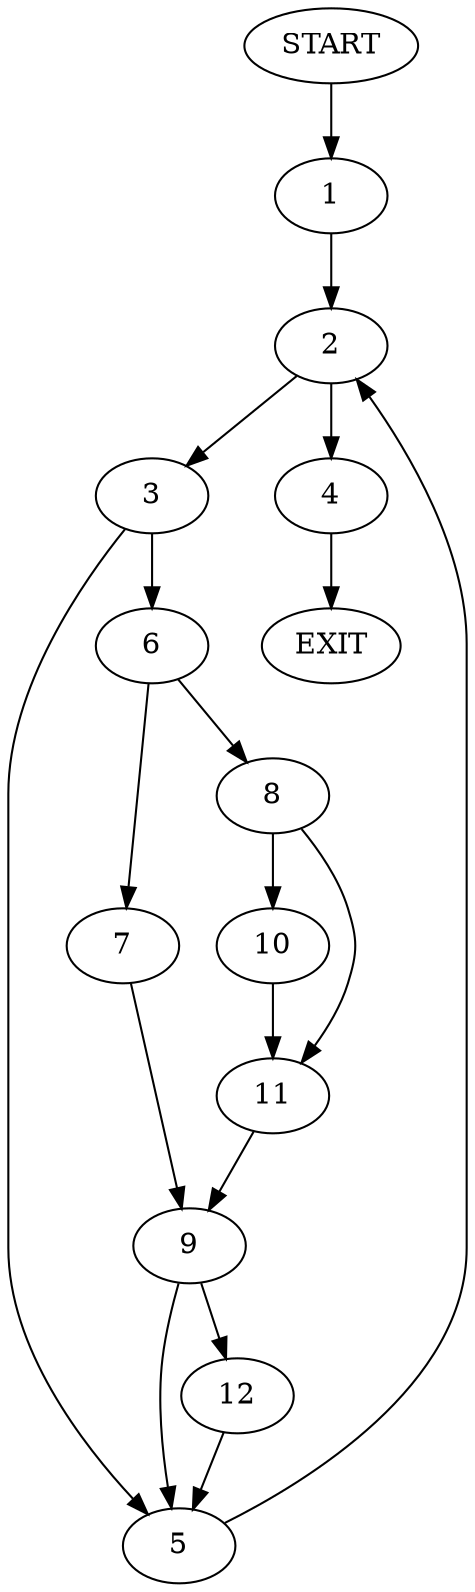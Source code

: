 digraph {
0 [label="START"]
13 [label="EXIT"]
0 -> 1
1 -> 2
2 -> 3
2 -> 4
4 -> 13
3 -> 5
3 -> 6
5 -> 2
6 -> 7
6 -> 8
7 -> 9
8 -> 10
8 -> 11
10 -> 11
11 -> 9
9 -> 5
9 -> 12
12 -> 5
}
